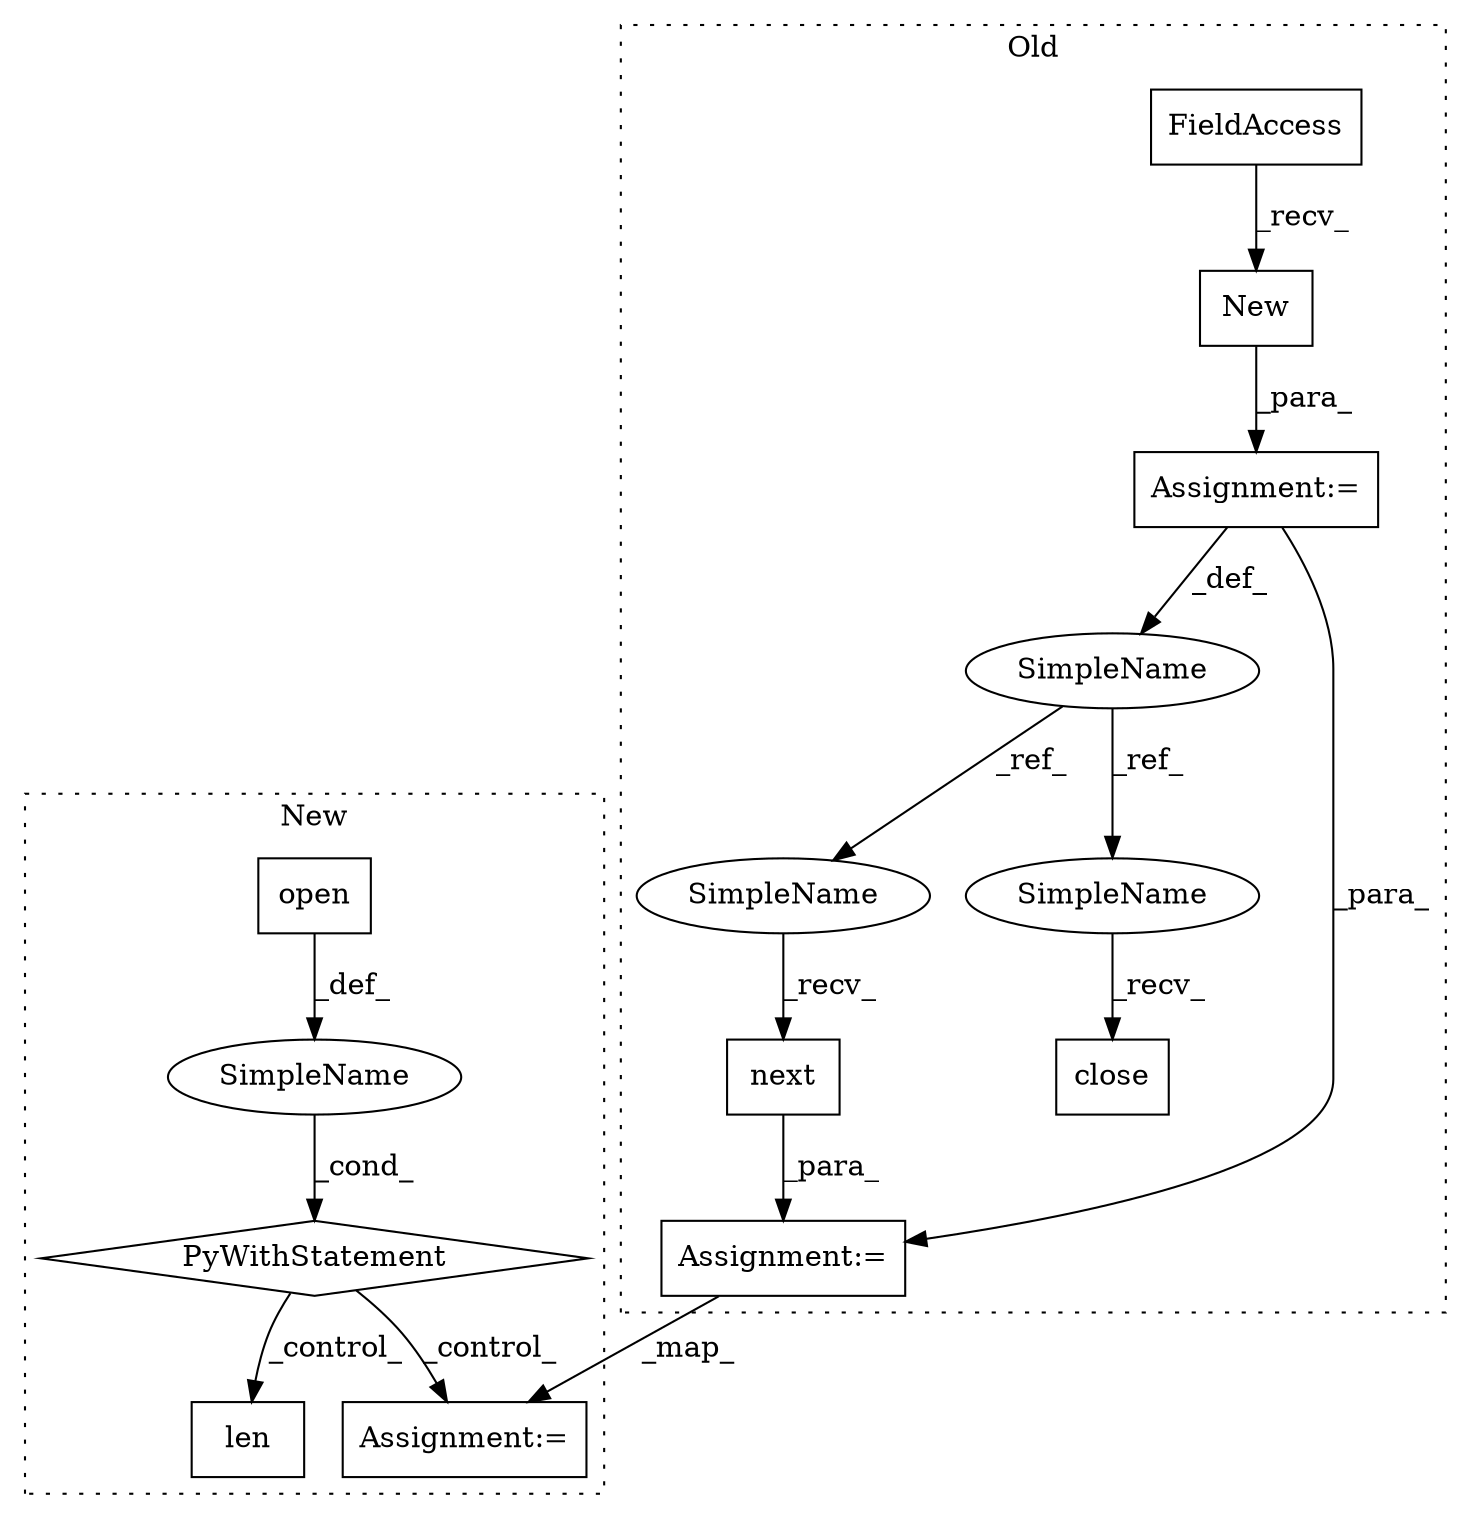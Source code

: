 digraph G {
subgraph cluster0 {
1 [label="next" a="32" s="2188" l="6" shape="box"];
3 [label="SimpleName" a="42" s="2107" l="6" shape="ellipse"];
4 [label="close" a="32" s="3094" l="7" shape="box"];
5 [label="New" a="32" s="2136,2148" l="4,1" shape="box"];
10 [label="Assignment:=" a="7" s="2310" l="2" shape="box"];
11 [label="FieldAccess" a="22" s="2114" l="21" shape="box"];
12 [label="Assignment:=" a="7" s="2113" l="1" shape="box"];
13 [label="SimpleName" a="42" s="2181" l="6" shape="ellipse"];
14 [label="SimpleName" a="42" s="3087" l="6" shape="ellipse"];
label = "Old";
style="dotted";
}
subgraph cluster1 {
2 [label="open" a="32" s="2145,2158" l="5,1" shape="box"];
6 [label="PyWithStatement" a="104" s="2135,2159" l="10,2" shape="diamond"];
7 [label="len" a="32" s="2373,2385" l="4,1" shape="box"];
8 [label="SimpleName" a="42" s="" l="" shape="ellipse"];
9 [label="Assignment:=" a="7" s="2316" l="2" shape="box"];
label = "New";
style="dotted";
}
1 -> 10 [label="_para_"];
2 -> 8 [label="_def_"];
3 -> 13 [label="_ref_"];
3 -> 14 [label="_ref_"];
5 -> 12 [label="_para_"];
6 -> 7 [label="_control_"];
6 -> 9 [label="_control_"];
8 -> 6 [label="_cond_"];
10 -> 9 [label="_map_"];
11 -> 5 [label="_recv_"];
12 -> 3 [label="_def_"];
12 -> 10 [label="_para_"];
13 -> 1 [label="_recv_"];
14 -> 4 [label="_recv_"];
}